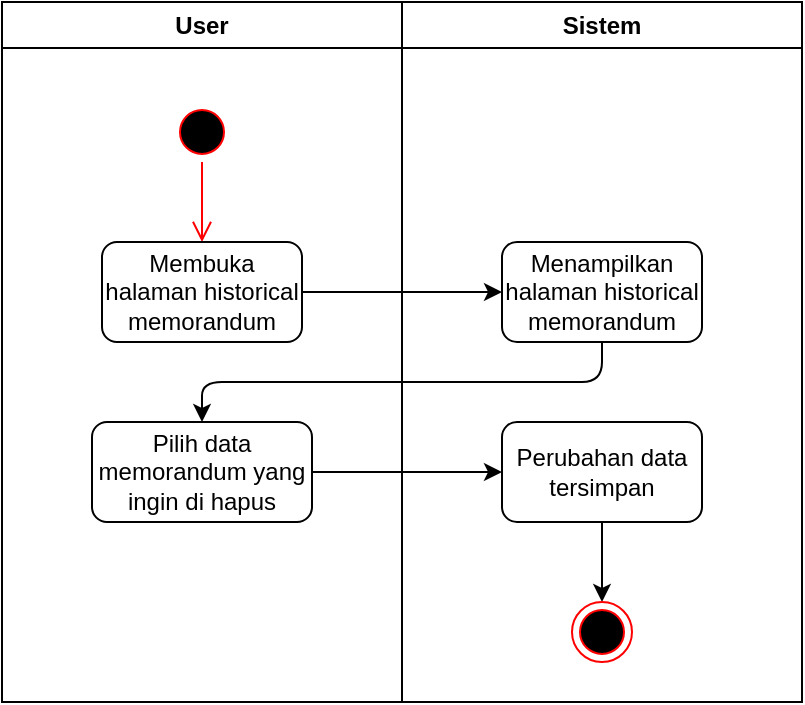 <mxfile>
    <diagram id="sEzX6RisVmD270rAIiWp" name="Page-1">
        <mxGraphModel dx="979" dy="522" grid="1" gridSize="10" guides="1" tooltips="1" connect="1" arrows="1" fold="1" page="1" pageScale="1" pageWidth="850" pageHeight="1100" math="0" shadow="0">
            <root>
                <mxCell id="0"/>
                <mxCell id="1" parent="0"/>
                <mxCell id="2" value="User" style="swimlane;whiteSpace=wrap;html=1;" vertex="1" parent="1">
                    <mxGeometry x="80" y="90" width="200" height="350" as="geometry"/>
                </mxCell>
                <mxCell id="3" value="" style="ellipse;html=1;shape=startState;fillColor=#000000;strokeColor=#ff0000;" vertex="1" parent="2">
                    <mxGeometry x="85" y="50" width="30" height="30" as="geometry"/>
                </mxCell>
                <mxCell id="4" value="" style="edgeStyle=orthogonalEdgeStyle;html=1;verticalAlign=bottom;endArrow=open;endSize=8;strokeColor=#ff0000;entryX=0.5;entryY=0;entryDx=0;entryDy=0;" edge="1" parent="2" source="3" target="5">
                    <mxGeometry relative="1" as="geometry">
                        <mxPoint x="100" y="140" as="targetPoint"/>
                    </mxGeometry>
                </mxCell>
                <mxCell id="5" value="Membuka halaman historical memorandum" style="rounded=1;whiteSpace=wrap;html=1;" vertex="1" parent="2">
                    <mxGeometry x="50" y="120" width="100" height="50" as="geometry"/>
                </mxCell>
                <mxCell id="6" value="&lt;span style=&quot;color: rgb(0, 0, 0);&quot;&gt;Pilih data memorandum yang ingin di hapus&lt;/span&gt;" style="rounded=1;whiteSpace=wrap;html=1;" vertex="1" parent="2">
                    <mxGeometry x="45" y="210" width="110" height="50" as="geometry"/>
                </mxCell>
                <mxCell id="7" value="Sistem" style="swimlane;whiteSpace=wrap;html=1;" vertex="1" parent="1">
                    <mxGeometry x="280" y="90" width="200" height="350" as="geometry"/>
                </mxCell>
                <mxCell id="8" value="Menampilkan halaman historical memorandum" style="rounded=1;whiteSpace=wrap;html=1;" vertex="1" parent="7">
                    <mxGeometry x="50" y="120" width="100" height="50" as="geometry"/>
                </mxCell>
                <mxCell id="9" value="" style="edgeStyle=none;html=1;" edge="1" parent="7" source="10" target="11">
                    <mxGeometry relative="1" as="geometry"/>
                </mxCell>
                <mxCell id="10" value="Perubahan data tersimpan" style="rounded=1;whiteSpace=wrap;html=1;" vertex="1" parent="7">
                    <mxGeometry x="50" y="210" width="100" height="50" as="geometry"/>
                </mxCell>
                <mxCell id="11" value="" style="ellipse;html=1;shape=endState;fillColor=#000000;strokeColor=#ff0000;" vertex="1" parent="7">
                    <mxGeometry x="85" y="300" width="30" height="30" as="geometry"/>
                </mxCell>
                <mxCell id="12" value="" style="edgeStyle=none;html=1;" edge="1" parent="1" source="5" target="8">
                    <mxGeometry relative="1" as="geometry"/>
                </mxCell>
                <mxCell id="13" value="" style="edgeStyle=none;html=1;exitX=0.5;exitY=1;exitDx=0;exitDy=0;" edge="1" parent="1" source="8" target="6">
                    <mxGeometry relative="1" as="geometry">
                        <Array as="points">
                            <mxPoint x="380" y="280"/>
                            <mxPoint x="180" y="280"/>
                        </Array>
                    </mxGeometry>
                </mxCell>
                <mxCell id="14" value="" style="edgeStyle=none;html=1;" edge="1" parent="1" source="6" target="10">
                    <mxGeometry relative="1" as="geometry"/>
                </mxCell>
            </root>
        </mxGraphModel>
    </diagram>
</mxfile>